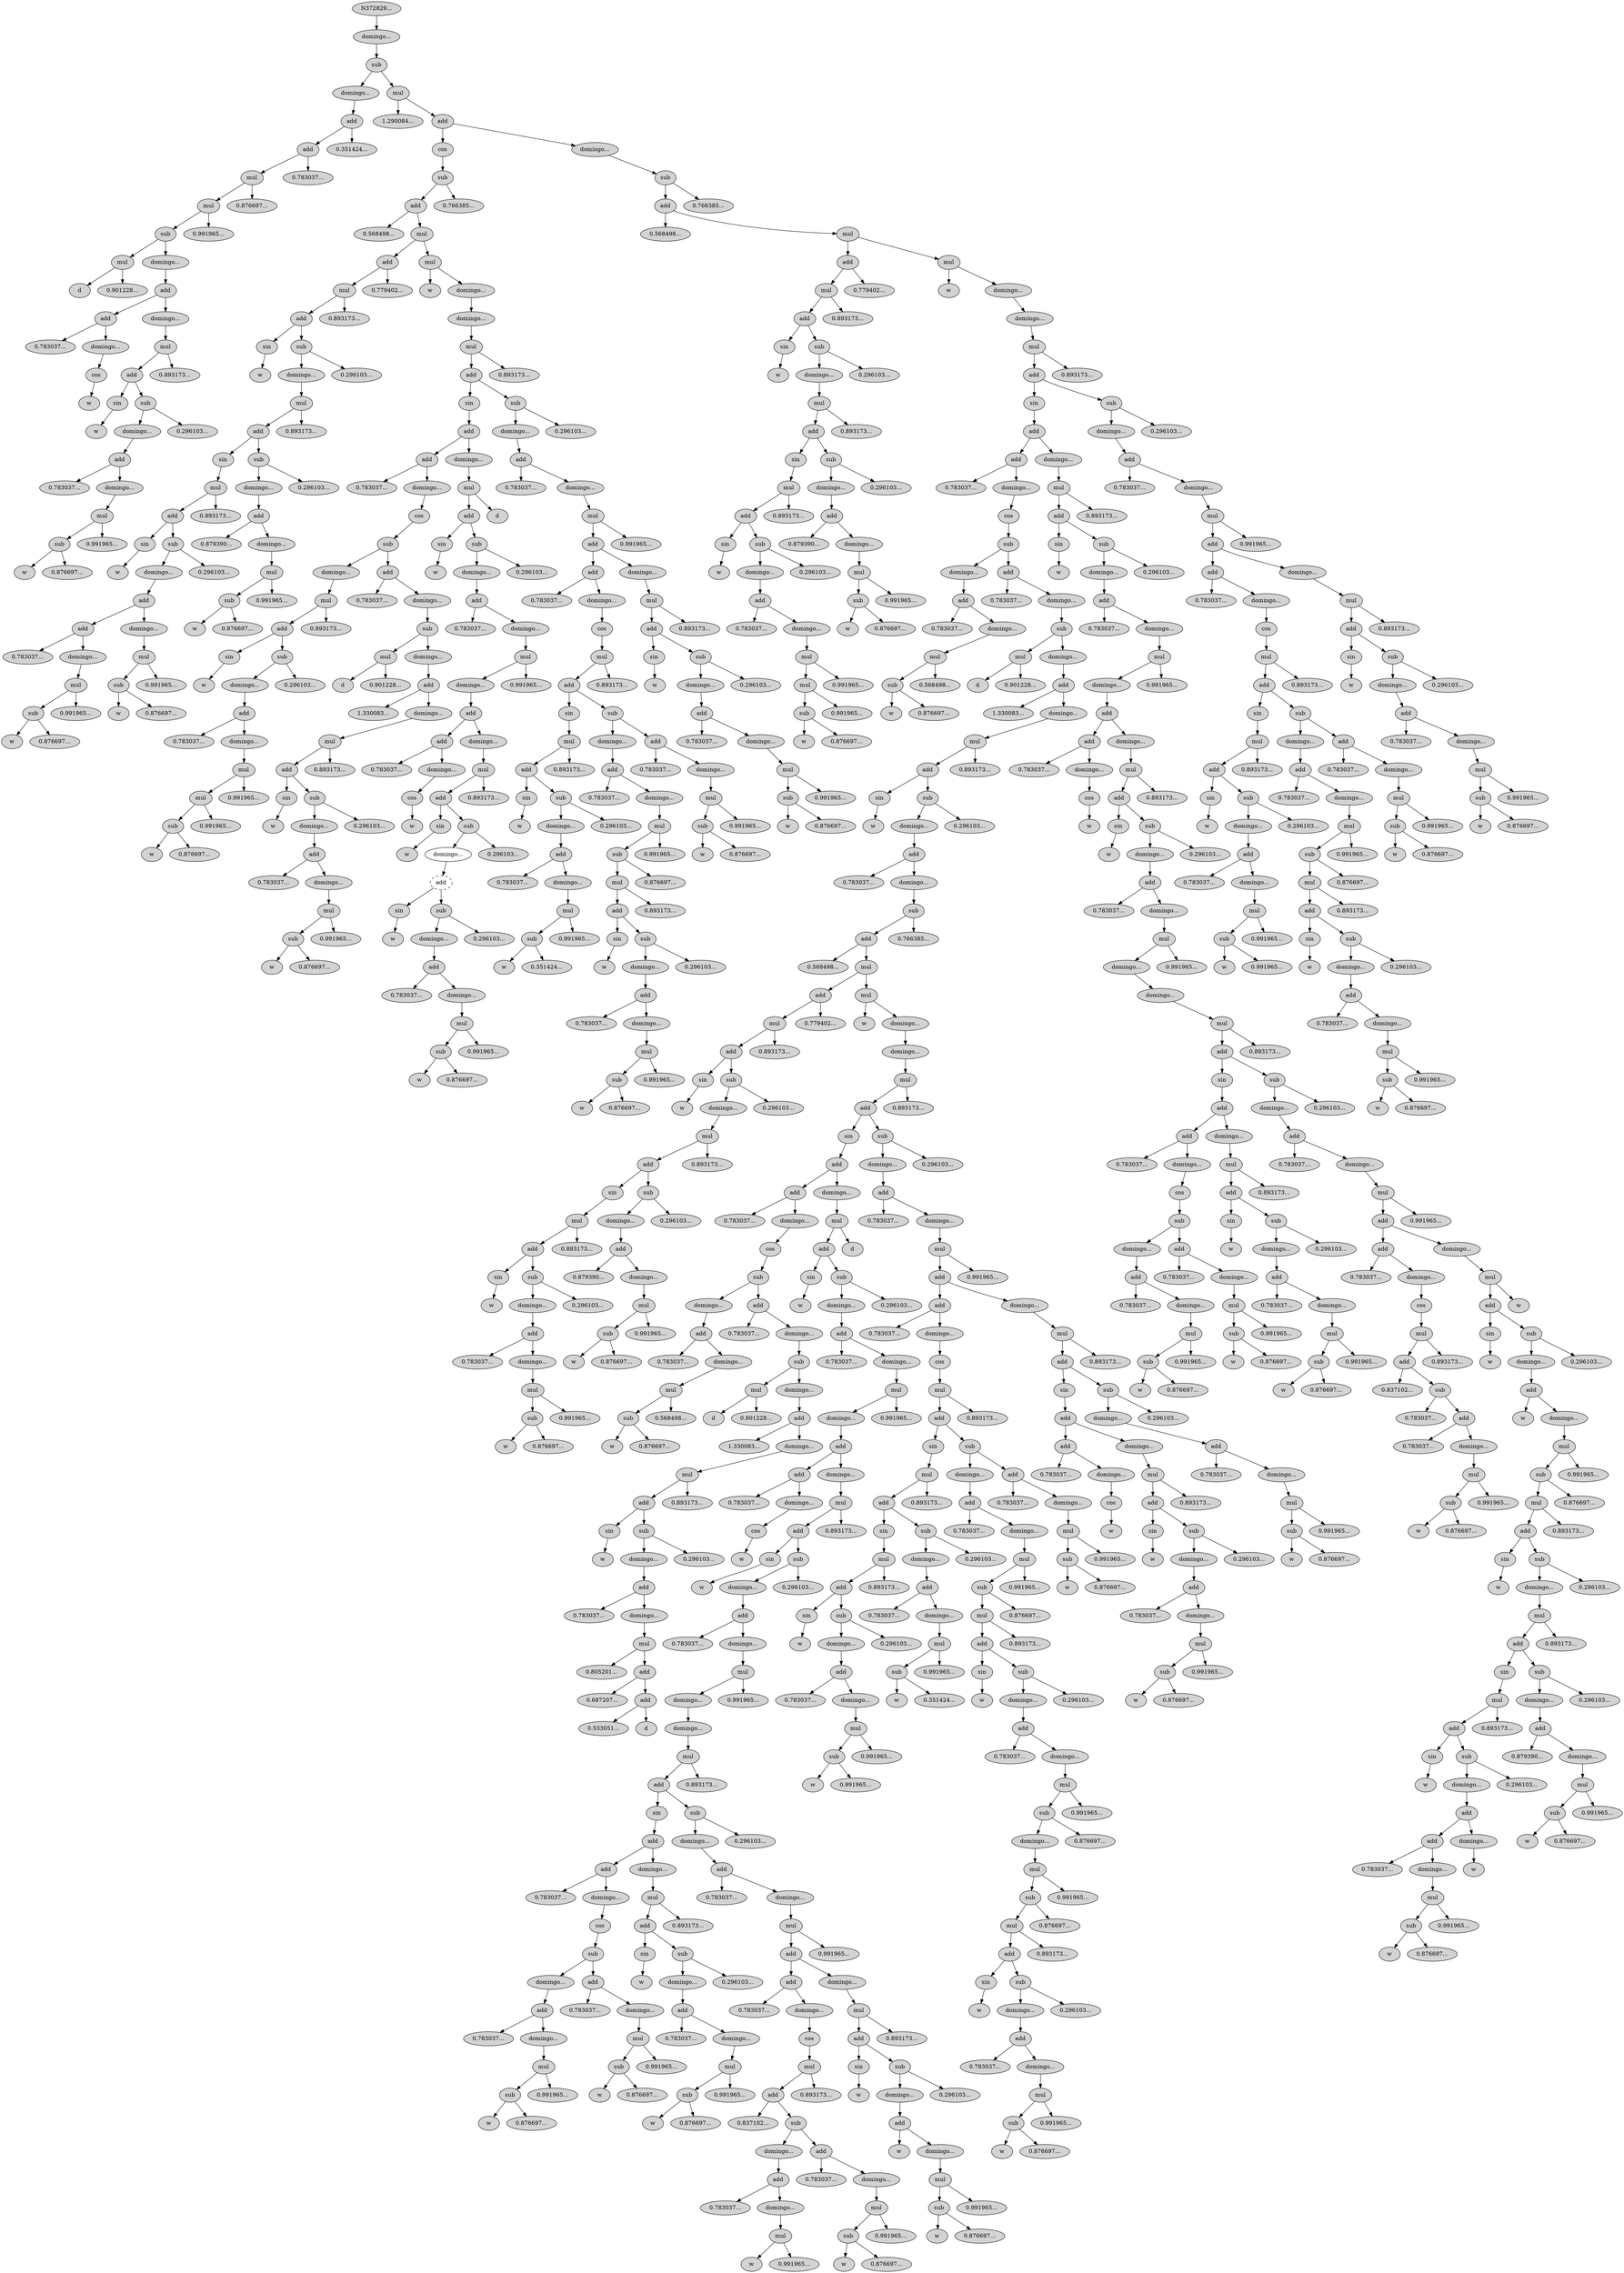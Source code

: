  digraph G372829 {
N372829[ style="filled"  label="N372829..."];
N372829 -> N372830;
N372830[ style="filled"  label="domingo..."];
N372830 -> N372831;
N372831[ style="filled"  label="sub"];
N372831 -> N372832;
N372832[ style="filled"  label="domingo..."];
N372832 -> N372833;
N372833[ style="filled"  label="add"];
N372833 -> N372834;
N372834[ style="filled"  label="add"];
N372834 -> N372835;
N372835[ style="filled"  label="mul"];
N372835 -> N372836;
N372836[ style="filled"  label="mul"];
N372836 -> N372837;
N372837[ style="filled"  label="sub"];
N372837 -> N372838;
N372838[ style="filled"  label="mul"];
N372838 -> N372839;
N372839[ style="filled"  label="d"];
N372838 -> N372840;
N372840[ style="filled"  label="0.901228..."];
N372837 -> N372841;
N372841[ style="filled"  label="domingo..."];
N372841 -> N372842;
N372842[ style="filled"  label="add"];
N372842 -> N372843;
N372843[ style="filled"  label="add"];
N372843 -> N372844;
N372844[ style="filled"  label="0.783037..."];
N372843 -> N372845;
N372845[ style="filled"  label="domingo..."];
N372845 -> N372846;
N372846[ style="filled"  label="cos"];
N372846 -> N372847;
N372847[ style="filled"  label="w"];
N372842 -> N372848;
N372848[ style="filled"  label="domingo..."];
N372848 -> N372849;
N372849[ style="filled"  label="mul"];
N372849 -> N372850;
N372850[ style="filled"  label="add"];
N372850 -> N372851;
N372851[ style="filled"  label="sin"];
N372851 -> N372852;
N372852[ style="filled"  label="w"];
N372850 -> N372853;
N372853[ style="filled"  label="sub"];
N372853 -> N372854;
N372854[ style="filled"  label="domingo..."];
N372854 -> N372855;
N372855[ style="filled"  label="add"];
N372855 -> N372856;
N372856[ style="filled"  label="0.783037..."];
N372855 -> N372857;
N372857[ style="filled"  label="domingo..."];
N372857 -> N372858;
N372858[ style="filled"  label="mul"];
N372858 -> N372859;
N372859[ style="filled"  label="sub"];
N372859 -> N372860;
N372860[ style="filled"  label="w"];
N372859 -> N372861;
N372861[ style="filled"  label="0.876697..."];
N372858 -> N372862;
N372862[ style="filled"  label="0.991965..."];
N372853 -> N372863;
N372863[ style="filled"  label="0.296103..."];
N372849 -> N372864;
N372864[ style="filled"  label="0.893173..."];
N372836 -> N372865;
N372865[ style="filled"  label="0.991965..."];
N372835 -> N372866;
N372866[ style="filled"  label="0.876697..."];
N372834 -> N372867;
N372867[ style="filled"  label="0.783037..."];
N372833 -> N372868;
N372868[ style="filled"  label="0.351424..."];
N372831 -> N372869;
N372869[ style="filled"  label="mul"];
N372869 -> N372870;
N372870[ style="filled"  label="1.290084..."];
N372869 -> N372871;
N372871[ style="filled"  label="add"];
N372871 -> N372872;
N372872[ style="filled"  label="cos"];
N372872 -> N372873;
N372873[ style="filled"  label="sub"];
N372873 -> N372874;
N372874[ style="filled"  label="add"];
N372874 -> N372875;
N372875[ style="filled"  label="0.568498..."];
N372874 -> N372876;
N372876[ style="filled"  label="mul"];
N372876 -> N372877;
N372877[ style="filled"  label="add"];
N372877 -> N372878;
N372878[ style="filled"  label="mul"];
N372878 -> N372879;
N372879[ style="filled"  label="add"];
N372879 -> N372880;
N372880[ style="filled"  label="sin"];
N372880 -> N372881;
N372881[ style="filled"  label="w"];
N372879 -> N372882;
N372882[ style="filled"  label="sub"];
N372882 -> N372883;
N372883[ style="filled"  label="domingo..."];
N372883 -> N372884;
N372884[ style="filled"  label="mul"];
N372884 -> N372885;
N372885[ style="filled"  label="add"];
N372885 -> N372886;
N372886[ style="filled"  label="sin"];
N372886 -> N372887;
N372887[ style="filled"  label="mul"];
N372887 -> N372888;
N372888[ style="filled"  label="add"];
N372888 -> N372889;
N372889[ style="filled"  label="sin"];
N372889 -> N372890;
N372890[ style="filled"  label="w"];
N372888 -> N372891;
N372891[ style="filled"  label="sub"];
N372891 -> N372892;
N372892[ style="filled"  label="domingo..."];
N372892 -> N372893;
N372893[ style="filled"  label="add"];
N372893 -> N372894;
N372894[ style="filled"  label="add"];
N372894 -> N372895;
N372895[ style="filled"  label="0.783037..."];
N372894 -> N372896;
N372896[ style="filled"  label="domingo..."];
N372896 -> N372897;
N372897[ style="filled"  label="mul"];
N372897 -> N372898;
N372898[ style="filled"  label="sub"];
N372898 -> N372899;
N372899[ style="filled"  label="w"];
N372898 -> N372900;
N372900[ style="filled"  label="0.876697..."];
N372897 -> N372901;
N372901[ style="filled"  label="0.991965..."];
N372893 -> N372902;
N372902[ style="filled"  label="domingo..."];
N372902 -> N372903;
N372903[ style="filled"  label="mul"];
N372903 -> N372904;
N372904[ style="filled"  label="sub"];
N372904 -> N372905;
N372905[ style="filled"  label="w"];
N372904 -> N372906;
N372906[ style="filled"  label="0.876697..."];
N372903 -> N372907;
N372907[ style="filled"  label="0.991965..."];
N372891 -> N372908;
N372908[ style="filled"  label="0.296103..."];
N372887 -> N372909;
N372909[ style="filled"  label="0.893173..."];
N372885 -> N372910;
N372910[ style="filled"  label="sub"];
N372910 -> N372911;
N372911[ style="filled"  label="domingo..."];
N372911 -> N372912;
N372912[ style="filled"  label="add"];
N372912 -> N372913;
N372913[ style="filled"  label="0.879390..."];
N372912 -> N372914;
N372914[ style="filled"  label="domingo..."];
N372914 -> N372915;
N372915[ style="filled"  label="mul"];
N372915 -> N372916;
N372916[ style="filled"  label="sub"];
N372916 -> N372917;
N372917[ style="filled"  label="w"];
N372916 -> N372918;
N372918[ style="filled"  label="0.876697..."];
N372915 -> N372919;
N372919[ style="filled"  label="0.991965..."];
N372910 -> N372920;
N372920[ style="filled"  label="0.296103..."];
N372884 -> N372921;
N372921[ style="filled"  label="0.893173..."];
N372882 -> N372922;
N372922[ style="filled"  label="0.296103..."];
N372878 -> N372923;
N372923[ style="filled"  label="0.893173..."];
N372877 -> N372924;
N372924[ style="filled"  label="0.779402..."];
N372876 -> N372925;
N372925[ style="filled"  label="mul"];
N372925 -> N372926;
N372926[ style="filled"  label="w"];
N372925 -> N372927;
N372927[ style="filled"  label="domingo..."];
N372927 -> N372928;
N372928[ style="filled"  label="domingo..."];
N372928 -> N372929;
N372929[ style="filled"  label="mul"];
N372929 -> N372930;
N372930[ style="filled"  label="add"];
N372930 -> N372931;
N372931[ style="filled"  label="sin"];
N372931 -> N372932;
N372932[ style="filled"  label="add"];
N372932 -> N372933;
N372933[ style="filled"  label="add"];
N372933 -> N372934;
N372934[ style="filled"  label="0.783037..."];
N372933 -> N372935;
N372935[ style="filled"  label="domingo..."];
N372935 -> N372936;
N372936[ style="filled"  label="cos"];
N372936 -> N372937;
N372937[ style="filled"  label="sub"];
N372937 -> N372938;
N372938[ style="filled"  label="domingo..."];
N372938 -> N372939;
N372939[ style="filled"  label="mul"];
N372939 -> N372940;
N372940[ style="filled"  label="add"];
N372940 -> N372941;
N372941[ style="filled"  label="sin"];
N372941 -> N372942;
N372942[ style="filled"  label="w"];
N372940 -> N372943;
N372943[ style="filled"  label="sub"];
N372943 -> N372944;
N372944[ style="filled"  label="domingo..."];
N372944 -> N372945;
N372945[ style="filled"  label="add"];
N372945 -> N372946;
N372946[ style="filled"  label="0.783037..."];
N372945 -> N372947;
N372947[ style="filled"  label="domingo..."];
N372947 -> N372948;
N372948[ style="filled"  label="mul"];
N372948 -> N372949;
N372949[ style="filled"  label="mul"];
N372949 -> N372950;
N372950[ style="filled"  label="sub"];
N372950 -> N372951;
N372951[ style="filled"  label="w"];
N372950 -> N372952;
N372952[ style="filled"  label="0.876697..."];
N372949 -> N372953;
N372953[ style="filled"  label="0.991965..."];
N372948 -> N372954;
N372954[ style="filled"  label="0.991965..."];
N372943 -> N372955;
N372955[ style="filled"  label="0.296103..."];
N372939 -> N372956;
N372956[ style="filled"  label="0.893173..."];
N372937 -> N372957;
N372957[ style="filled"  label="add"];
N372957 -> N372958;
N372958[ style="filled"  label="0.783037..."];
N372957 -> N372959;
N372959[ style="filled"  label="domingo..."];
N372959 -> N372960;
N372960[ style="filled"  label="sub"];
N372960 -> N372961;
N372961[ style="filled"  label="mul"];
N372961 -> N372962;
N372962[ style="filled"  label="d"];
N372961 -> N372963;
N372963[ style="filled"  label="0.901228..."];
N372960 -> N372964;
N372964[ style="filled"  label="domingo..."];
N372964 -> N372965;
N372965[ style="filled"  label="add"];
N372965 -> N372966;
N372966[ style="filled"  label="1.330083..."];
N372965 -> N372967;
N372967[ style="filled"  label="domingo..."];
N372967 -> N372968;
N372968[ style="filled"  label="mul"];
N372968 -> N372969;
N372969[ style="filled"  label="add"];
N372969 -> N372970;
N372970[ style="filled"  label="sin"];
N372970 -> N372971;
N372971[ style="filled"  label="w"];
N372969 -> N372972;
N372972[ style="filled"  label="sub"];
N372972 -> N372973;
N372973[ style="filled"  label="domingo..."];
N372973 -> N372974;
N372974[ style="filled"  label="add"];
N372974 -> N372975;
N372975[ style="filled"  label="0.783037..."];
N372974 -> N372976;
N372976[ style="filled"  label="domingo..."];
N372976 -> N372977;
N372977[ style="filled"  label="mul"];
N372977 -> N372978;
N372978[ style="filled"  label="sub"];
N372978 -> N372979;
N372979[ style="filled"  label="w"];
N372978 -> N372980;
N372980[ style="filled"  label="0.876697..."];
N372977 -> N372981;
N372981[ style="filled"  label="0.991965..."];
N372972 -> N372982;
N372982[ style="filled"  label="0.296103..."];
N372968 -> N372983;
N372983[ style="filled"  label="0.893173..."];
N372932 -> N372984;
N372984[ style="filled"  label="domingo..."];
N372984 -> N372985;
N372985[ style="filled"  label="mul"];
N372985 -> N372986;
N372986[ style="filled"  label="add"];
N372986 -> N372987;
N372987[ style="filled"  label="sin"];
N372987 -> N372988;
N372988[ style="filled"  label="w"];
N372986 -> N372989;
N372989[ style="filled"  label="sub"];
N372989 -> N372990;
N372990[ style="filled"  label="domingo..."];
N372990 -> N372991;
N372991[ style="filled"  label="add"];
N372991 -> N372992;
N372992[ style="filled"  label="0.783037..."];
N372991 -> N372993;
N372993[ style="filled"  label="domingo..."];
N372993 -> N372994;
N372994[ style="filled"  label="mul"];
N372994 -> N372995;
N372995[ style="filled"  label="domingo..."];
N372995 -> N372996;
N372996[ style="filled"  label="add"];
N372996 -> N372997;
N372997[ style="filled"  label="add"];
N372997 -> N372998;
N372998[ style="filled"  label="0.783037..."];
N372997 -> N372999;
N372999[ style="filled"  label="domingo..."];
N372999 -> N373000;
N373000[ style="filled"  label="cos"];
N373000 -> N373001;
N373001[ style="filled"  label="w"];
N372996 -> N373002;
N373002[ style="filled"  label="domingo..."];
N373002 -> N373003;
N373003[ style="filled"  label="mul"];
N373003 -> N373004;
N373004[ style="filled"  label="add"];
N373004 -> N373005;
N373005[ style="filled"  label="sin"];
N373005 -> N373006;
N373006[ style="filled"  label="w"];
N373004 -> N373007;
N373007[ style="filled"  label="sub"];
N373007 -> N373008;
N373008[ style="solid"  label="domingo..."];
N373008 -> N374614;
N374614[ style="dashed"  label="add"];
N374614 -> N374615;
N374615[ style="filled"  label="sin"];
N374615 -> N374616;
N374616[ style="filled"  label="w"];
N374614 -> N374617;
N374617[ style="filled"  label="sub"];
N374617 -> N374618;
N374618[ style="filled"  label="domingo..."];
N374618 -> N374619;
N374619[ style="filled"  label="add"];
N374619 -> N374620;
N374620[ style="filled"  label="0.783037..."];
N374619 -> N374621;
N374621[ style="filled"  label="domingo..."];
N374621 -> N374622;
N374622[ style="filled"  label="mul"];
N374622 -> N374623;
N374623[ style="filled"  label="sub"];
N374623 -> N374624;
N374624[ style="filled"  label="w"];
N374623 -> N374625;
N374625[ style="filled"  label="0.876697..."];
N374622 -> N374626;
N374626[ style="filled"  label="0.991965..."];
N374617 -> N374627;
N374627[ style="filled"  label="0.296103..."];
N373007 -> N373017;
N373017[ style="filled"  label="0.296103..."];
N373003 -> N373018;
N373018[ style="filled"  label="0.893173..."];
N372994 -> N373019;
N373019[ style="filled"  label="0.991965..."];
N372989 -> N373020;
N373020[ style="filled"  label="0.296103..."];
N372985 -> N373021;
N373021[ style="filled"  label="d"];
N372930 -> N373022;
N373022[ style="filled"  label="sub"];
N373022 -> N373023;
N373023[ style="filled"  label="domingo..."];
N373023 -> N373024;
N373024[ style="filled"  label="add"];
N373024 -> N373025;
N373025[ style="filled"  label="0.783037..."];
N373024 -> N373026;
N373026[ style="filled"  label="domingo..."];
N373026 -> N373027;
N373027[ style="filled"  label="mul"];
N373027 -> N373028;
N373028[ style="filled"  label="add"];
N373028 -> N373029;
N373029[ style="filled"  label="add"];
N373029 -> N373030;
N373030[ style="filled"  label="0.783037..."];
N373029 -> N373031;
N373031[ style="filled"  label="domingo..."];
N373031 -> N373032;
N373032[ style="filled"  label="cos"];
N373032 -> N373033;
N373033[ style="filled"  label="mul"];
N373033 -> N373034;
N373034[ style="filled"  label="add"];
N373034 -> N373035;
N373035[ style="filled"  label="sin"];
N373035 -> N373036;
N373036[ style="filled"  label="mul"];
N373036 -> N373037;
N373037[ style="filled"  label="add"];
N373037 -> N373038;
N373038[ style="filled"  label="sin"];
N373038 -> N373039;
N373039[ style="filled"  label="w"];
N373037 -> N373040;
N373040[ style="filled"  label="sub"];
N373040 -> N373041;
N373041[ style="filled"  label="domingo..."];
N373041 -> N373042;
N373042[ style="filled"  label="add"];
N373042 -> N373043;
N373043[ style="filled"  label="0.783037..."];
N373042 -> N373044;
N373044[ style="filled"  label="domingo..."];
N373044 -> N373045;
N373045[ style="filled"  label="mul"];
N373045 -> N373046;
N373046[ style="filled"  label="sub"];
N373046 -> N373047;
N373047[ style="filled"  label="w"];
N373046 -> N373048;
N373048[ style="filled"  label="0.351424..."];
N373045 -> N373049;
N373049[ style="filled"  label="0.991965..."];
N373040 -> N373050;
N373050[ style="filled"  label="0.296103..."];
N373036 -> N373051;
N373051[ style="filled"  label="0.893173..."];
N373034 -> N373052;
N373052[ style="filled"  label="sub"];
N373052 -> N373053;
N373053[ style="filled"  label="domingo..."];
N373053 -> N373054;
N373054[ style="filled"  label="add"];
N373054 -> N373055;
N373055[ style="filled"  label="0.783037..."];
N373054 -> N373056;
N373056[ style="filled"  label="domingo..."];
N373056 -> N373057;
N373057[ style="filled"  label="mul"];
N373057 -> N373058;
N373058[ style="filled"  label="sub"];
N373058 -> N373059;
N373059[ style="filled"  label="mul"];
N373059 -> N373060;
N373060[ style="filled"  label="add"];
N373060 -> N373061;
N373061[ style="filled"  label="sin"];
N373061 -> N373062;
N373062[ style="filled"  label="w"];
N373060 -> N373063;
N373063[ style="filled"  label="sub"];
N373063 -> N373064;
N373064[ style="filled"  label="domingo..."];
N373064 -> N373065;
N373065[ style="filled"  label="add"];
N373065 -> N373066;
N373066[ style="filled"  label="0.783037..."];
N373065 -> N373067;
N373067[ style="filled"  label="domingo..."];
N373067 -> N373068;
N373068[ style="filled"  label="mul"];
N373068 -> N373069;
N373069[ style="filled"  label="sub"];
N373069 -> N373070;
N373070[ style="filled"  label="w"];
N373069 -> N373071;
N373071[ style="filled"  label="0.876697..."];
N373068 -> N373072;
N373072[ style="filled"  label="0.991965..."];
N373063 -> N373073;
N373073[ style="filled"  label="0.296103..."];
N373059 -> N373074;
N373074[ style="filled"  label="0.893173..."];
N373058 -> N373075;
N373075[ style="filled"  label="0.876697..."];
N373057 -> N373076;
N373076[ style="filled"  label="0.991965..."];
N373052 -> N373077;
N373077[ style="filled"  label="add"];
N373077 -> N373078;
N373078[ style="filled"  label="0.783037..."];
N373077 -> N373079;
N373079[ style="filled"  label="domingo..."];
N373079 -> N373080;
N373080[ style="filled"  label="mul"];
N373080 -> N373081;
N373081[ style="filled"  label="sub"];
N373081 -> N373082;
N373082[ style="filled"  label="w"];
N373081 -> N373083;
N373083[ style="filled"  label="0.876697..."];
N373080 -> N373084;
N373084[ style="filled"  label="0.991965..."];
N373033 -> N373085;
N373085[ style="filled"  label="0.893173..."];
N373028 -> N373086;
N373086[ style="filled"  label="domingo..."];
N373086 -> N373087;
N373087[ style="filled"  label="mul"];
N373087 -> N373088;
N373088[ style="filled"  label="add"];
N373088 -> N373089;
N373089[ style="filled"  label="sin"];
N373089 -> N373090;
N373090[ style="filled"  label="w"];
N373088 -> N373091;
N373091[ style="filled"  label="sub"];
N373091 -> N373092;
N373092[ style="filled"  label="domingo..."];
N373092 -> N373093;
N373093[ style="filled"  label="add"];
N373093 -> N373094;
N373094[ style="filled"  label="0.783037..."];
N373093 -> N373095;
N373095[ style="filled"  label="domingo..."];
N373095 -> N373096;
N373096[ style="filled"  label="mul"];
N373096 -> N373097;
N373097[ style="filled"  label="sub"];
N373097 -> N373098;
N373098[ style="filled"  label="w"];
N373097 -> N373099;
N373099[ style="filled"  label="0.876697..."];
N373096 -> N373100;
N373100[ style="filled"  label="0.991965..."];
N373091 -> N373101;
N373101[ style="filled"  label="0.296103..."];
N373087 -> N373102;
N373102[ style="filled"  label="0.893173..."];
N373027 -> N373103;
N373103[ style="filled"  label="0.991965..."];
N373022 -> N373104;
N373104[ style="filled"  label="0.296103..."];
N372929 -> N373105;
N373105[ style="filled"  label="0.893173..."];
N372873 -> N373106;
N373106[ style="filled"  label="0.766385..."];
N372871 -> N373107;
N373107[ style="filled"  label="domingo..."];
N373107 -> N373108;
N373108[ style="filled"  label="sub"];
N373108 -> N373109;
N373109[ style="filled"  label="add"];
N373109 -> N373110;
N373110[ style="filled"  label="0.568498..."];
N373109 -> N373111;
N373111[ style="filled"  label="mul"];
N373111 -> N373112;
N373112[ style="filled"  label="add"];
N373112 -> N373113;
N373113[ style="filled"  label="mul"];
N373113 -> N373114;
N373114[ style="filled"  label="add"];
N373114 -> N373115;
N373115[ style="filled"  label="sin"];
N373115 -> N373116;
N373116[ style="filled"  label="w"];
N373114 -> N373117;
N373117[ style="filled"  label="sub"];
N373117 -> N373118;
N373118[ style="filled"  label="domingo..."];
N373118 -> N373119;
N373119[ style="filled"  label="mul"];
N373119 -> N373120;
N373120[ style="filled"  label="add"];
N373120 -> N373121;
N373121[ style="filled"  label="sin"];
N373121 -> N373122;
N373122[ style="filled"  label="mul"];
N373122 -> N373123;
N373123[ style="filled"  label="add"];
N373123 -> N373124;
N373124[ style="filled"  label="sin"];
N373124 -> N373125;
N373125[ style="filled"  label="w"];
N373123 -> N373126;
N373126[ style="filled"  label="sub"];
N373126 -> N373127;
N373127[ style="filled"  label="domingo..."];
N373127 -> N373128;
N373128[ style="filled"  label="add"];
N373128 -> N373129;
N373129[ style="filled"  label="0.783037..."];
N373128 -> N373130;
N373130[ style="filled"  label="domingo..."];
N373130 -> N373131;
N373131[ style="filled"  label="mul"];
N373131 -> N373132;
N373132[ style="filled"  label="mul"];
N373132 -> N373133;
N373133[ style="filled"  label="sub"];
N373133 -> N373134;
N373134[ style="filled"  label="w"];
N373133 -> N373135;
N373135[ style="filled"  label="0.876697..."];
N373132 -> N373136;
N373136[ style="filled"  label="0.991965..."];
N373131 -> N373137;
N373137[ style="filled"  label="0.991965..."];
N373126 -> N373138;
N373138[ style="filled"  label="0.296103..."];
N373122 -> N373139;
N373139[ style="filled"  label="0.893173..."];
N373120 -> N373140;
N373140[ style="filled"  label="sub"];
N373140 -> N373141;
N373141[ style="filled"  label="domingo..."];
N373141 -> N373142;
N373142[ style="filled"  label="add"];
N373142 -> N373143;
N373143[ style="filled"  label="0.879390..."];
N373142 -> N373144;
N373144[ style="filled"  label="domingo..."];
N373144 -> N373145;
N373145[ style="filled"  label="mul"];
N373145 -> N373146;
N373146[ style="filled"  label="sub"];
N373146 -> N373147;
N373147[ style="filled"  label="w"];
N373146 -> N373148;
N373148[ style="filled"  label="0.876697..."];
N373145 -> N373149;
N373149[ style="filled"  label="0.991965..."];
N373140 -> N373150;
N373150[ style="filled"  label="0.296103..."];
N373119 -> N373151;
N373151[ style="filled"  label="0.893173..."];
N373117 -> N373152;
N373152[ style="filled"  label="0.296103..."];
N373113 -> N373153;
N373153[ style="filled"  label="0.893173..."];
N373112 -> N373154;
N373154[ style="filled"  label="0.779402..."];
N373111 -> N373155;
N373155[ style="filled"  label="mul"];
N373155 -> N373156;
N373156[ style="filled"  label="w"];
N373155 -> N373157;
N373157[ style="filled"  label="domingo..."];
N373157 -> N373158;
N373158[ style="filled"  label="domingo..."];
N373158 -> N373159;
N373159[ style="filled"  label="mul"];
N373159 -> N373160;
N373160[ style="filled"  label="add"];
N373160 -> N373161;
N373161[ style="filled"  label="sin"];
N373161 -> N373162;
N373162[ style="filled"  label="add"];
N373162 -> N373163;
N373163[ style="filled"  label="add"];
N373163 -> N373164;
N373164[ style="filled"  label="0.783037..."];
N373163 -> N373165;
N373165[ style="filled"  label="domingo..."];
N373165 -> N373166;
N373166[ style="filled"  label="cos"];
N373166 -> N373167;
N373167[ style="filled"  label="sub"];
N373167 -> N373168;
N373168[ style="filled"  label="domingo..."];
N373168 -> N373169;
N373169[ style="filled"  label="add"];
N373169 -> N373170;
N373170[ style="filled"  label="0.783037..."];
N373169 -> N373171;
N373171[ style="filled"  label="domingo..."];
N373171 -> N373172;
N373172[ style="filled"  label="mul"];
N373172 -> N373173;
N373173[ style="filled"  label="sub"];
N373173 -> N373174;
N373174[ style="filled"  label="w"];
N373173 -> N373175;
N373175[ style="filled"  label="0.876697..."];
N373172 -> N373176;
N373176[ style="filled"  label="0.568498..."];
N373167 -> N373177;
N373177[ style="filled"  label="add"];
N373177 -> N373178;
N373178[ style="filled"  label="0.783037..."];
N373177 -> N373179;
N373179[ style="filled"  label="domingo..."];
N373179 -> N373180;
N373180[ style="filled"  label="sub"];
N373180 -> N373181;
N373181[ style="filled"  label="mul"];
N373181 -> N373182;
N373182[ style="filled"  label="d"];
N373181 -> N373183;
N373183[ style="filled"  label="0.901228..."];
N373180 -> N373184;
N373184[ style="filled"  label="domingo..."];
N373184 -> N373185;
N373185[ style="filled"  label="add"];
N373185 -> N373186;
N373186[ style="filled"  label="1.330083..."];
N373185 -> N373187;
N373187[ style="filled"  label="domingo..."];
N373187 -> N373188;
N373188[ style="filled"  label="mul"];
N373188 -> N373189;
N373189[ style="filled"  label="add"];
N373189 -> N373190;
N373190[ style="filled"  label="sin"];
N373190 -> N373191;
N373191[ style="filled"  label="w"];
N373189 -> N373192;
N373192[ style="filled"  label="sub"];
N373192 -> N373193;
N373193[ style="filled"  label="domingo..."];
N373193 -> N373194;
N373194[ style="filled"  label="add"];
N373194 -> N373195;
N373195[ style="filled"  label="0.783037..."];
N373194 -> N373196;
N373196[ style="filled"  label="domingo..."];
N373196 -> N373197;
N373197[ style="filled"  label="sub"];
N373197 -> N373198;
N373198[ style="filled"  label="add"];
N373198 -> N373199;
N373199[ style="filled"  label="0.568498..."];
N373198 -> N373200;
N373200[ style="filled"  label="mul"];
N373200 -> N373201;
N373201[ style="filled"  label="add"];
N373201 -> N373202;
N373202[ style="filled"  label="mul"];
N373202 -> N373203;
N373203[ style="filled"  label="add"];
N373203 -> N373204;
N373204[ style="filled"  label="sin"];
N373204 -> N373205;
N373205[ style="filled"  label="w"];
N373203 -> N373206;
N373206[ style="filled"  label="sub"];
N373206 -> N373207;
N373207[ style="filled"  label="domingo..."];
N373207 -> N373208;
N373208[ style="filled"  label="mul"];
N373208 -> N373209;
N373209[ style="filled"  label="add"];
N373209 -> N373210;
N373210[ style="filled"  label="sin"];
N373210 -> N373211;
N373211[ style="filled"  label="mul"];
N373211 -> N373212;
N373212[ style="filled"  label="add"];
N373212 -> N373213;
N373213[ style="filled"  label="sin"];
N373213 -> N373214;
N373214[ style="filled"  label="w"];
N373212 -> N373215;
N373215[ style="filled"  label="sub"];
N373215 -> N373216;
N373216[ style="filled"  label="domingo..."];
N373216 -> N373217;
N373217[ style="filled"  label="add"];
N373217 -> N373218;
N373218[ style="filled"  label="0.783037..."];
N373217 -> N373219;
N373219[ style="filled"  label="domingo..."];
N373219 -> N373220;
N373220[ style="filled"  label="mul"];
N373220 -> N373221;
N373221[ style="filled"  label="sub"];
N373221 -> N373222;
N373222[ style="filled"  label="w"];
N373221 -> N373223;
N373223[ style="filled"  label="0.876697..."];
N373220 -> N373224;
N373224[ style="filled"  label="0.991965..."];
N373215 -> N373225;
N373225[ style="filled"  label="0.296103..."];
N373211 -> N373226;
N373226[ style="filled"  label="0.893173..."];
N373209 -> N373227;
N373227[ style="filled"  label="sub"];
N373227 -> N373228;
N373228[ style="filled"  label="domingo..."];
N373228 -> N373229;
N373229[ style="filled"  label="add"];
N373229 -> N373230;
N373230[ style="filled"  label="0.879390..."];
N373229 -> N373231;
N373231[ style="filled"  label="domingo..."];
N373231 -> N373232;
N373232[ style="filled"  label="mul"];
N373232 -> N373233;
N373233[ style="filled"  label="sub"];
N373233 -> N373234;
N373234[ style="filled"  label="w"];
N373233 -> N373235;
N373235[ style="filled"  label="0.876697..."];
N373232 -> N373236;
N373236[ style="filled"  label="0.991965..."];
N373227 -> N373237;
N373237[ style="filled"  label="0.296103..."];
N373208 -> N373238;
N373238[ style="filled"  label="0.893173..."];
N373206 -> N373239;
N373239[ style="filled"  label="0.296103..."];
N373202 -> N373240;
N373240[ style="filled"  label="0.893173..."];
N373201 -> N373241;
N373241[ style="filled"  label="0.779402..."];
N373200 -> N373242;
N373242[ style="filled"  label="mul"];
N373242 -> N373243;
N373243[ style="filled"  label="w"];
N373242 -> N373244;
N373244[ style="filled"  label="domingo..."];
N373244 -> N373245;
N373245[ style="filled"  label="domingo..."];
N373245 -> N373246;
N373246[ style="filled"  label="mul"];
N373246 -> N373247;
N373247[ style="filled"  label="add"];
N373247 -> N373248;
N373248[ style="filled"  label="sin"];
N373248 -> N373249;
N373249[ style="filled"  label="add"];
N373249 -> N373250;
N373250[ style="filled"  label="add"];
N373250 -> N373251;
N373251[ style="filled"  label="0.783037..."];
N373250 -> N373252;
N373252[ style="filled"  label="domingo..."];
N373252 -> N373253;
N373253[ style="filled"  label="cos"];
N373253 -> N373254;
N373254[ style="filled"  label="sub"];
N373254 -> N373255;
N373255[ style="filled"  label="domingo..."];
N373255 -> N373256;
N373256[ style="filled"  label="add"];
N373256 -> N373257;
N373257[ style="filled"  label="0.783037..."];
N373256 -> N373258;
N373258[ style="filled"  label="domingo..."];
N373258 -> N373259;
N373259[ style="filled"  label="mul"];
N373259 -> N373260;
N373260[ style="filled"  label="sub"];
N373260 -> N373261;
N373261[ style="filled"  label="w"];
N373260 -> N373262;
N373262[ style="filled"  label="0.876697..."];
N373259 -> N373263;
N373263[ style="filled"  label="0.568498..."];
N373254 -> N373264;
N373264[ style="filled"  label="add"];
N373264 -> N373265;
N373265[ style="filled"  label="0.783037..."];
N373264 -> N373266;
N373266[ style="filled"  label="domingo..."];
N373266 -> N373267;
N373267[ style="filled"  label="sub"];
N373267 -> N373268;
N373268[ style="filled"  label="mul"];
N373268 -> N373269;
N373269[ style="filled"  label="d"];
N373268 -> N373270;
N373270[ style="filled"  label="0.901228..."];
N373267 -> N373271;
N373271[ style="filled"  label="domingo..."];
N373271 -> N373272;
N373272[ style="filled"  label="add"];
N373272 -> N373273;
N373273[ style="filled"  label="1.330083..."];
N373272 -> N373274;
N373274[ style="filled"  label="domingo..."];
N373274 -> N373275;
N373275[ style="filled"  label="mul"];
N373275 -> N373276;
N373276[ style="filled"  label="add"];
N373276 -> N373277;
N373277[ style="filled"  label="sin"];
N373277 -> N373278;
N373278[ style="filled"  label="w"];
N373276 -> N373279;
N373279[ style="filled"  label="sub"];
N373279 -> N373280;
N373280[ style="filled"  label="domingo..."];
N373280 -> N373281;
N373281[ style="filled"  label="add"];
N373281 -> N373282;
N373282[ style="filled"  label="0.783037..."];
N373281 -> N373283;
N373283[ style="filled"  label="domingo..."];
N373283 -> N373284;
N373284[ style="filled"  label="mul"];
N373284 -> N373285;
N373285[ style="filled"  label="0.805201..."];
N373284 -> N373286;
N373286[ style="filled"  label="add"];
N373286 -> N373287;
N373287[ style="filled"  label="0.687207..."];
N373286 -> N373288;
N373288[ style="filled"  label="add"];
N373288 -> N373289;
N373289[ style="filled"  label="0.533051..."];
N373288 -> N373290;
N373290[ style="filled"  label="d"];
N373279 -> N373291;
N373291[ style="filled"  label="0.296103..."];
N373275 -> N373292;
N373292[ style="filled"  label="0.893173..."];
N373249 -> N373293;
N373293[ style="filled"  label="domingo..."];
N373293 -> N373294;
N373294[ style="filled"  label="mul"];
N373294 -> N373295;
N373295[ style="filled"  label="add"];
N373295 -> N373296;
N373296[ style="filled"  label="sin"];
N373296 -> N373297;
N373297[ style="filled"  label="w"];
N373295 -> N373298;
N373298[ style="filled"  label="sub"];
N373298 -> N373299;
N373299[ style="filled"  label="domingo..."];
N373299 -> N373300;
N373300[ style="filled"  label="add"];
N373300 -> N373301;
N373301[ style="filled"  label="0.783037..."];
N373300 -> N373302;
N373302[ style="filled"  label="domingo..."];
N373302 -> N373303;
N373303[ style="filled"  label="mul"];
N373303 -> N373304;
N373304[ style="filled"  label="domingo..."];
N373304 -> N373305;
N373305[ style="filled"  label="add"];
N373305 -> N373306;
N373306[ style="filled"  label="add"];
N373306 -> N373307;
N373307[ style="filled"  label="0.783037..."];
N373306 -> N373308;
N373308[ style="filled"  label="domingo..."];
N373308 -> N373309;
N373309[ style="filled"  label="cos"];
N373309 -> N373310;
N373310[ style="filled"  label="w"];
N373305 -> N373311;
N373311[ style="filled"  label="domingo..."];
N373311 -> N373312;
N373312[ style="filled"  label="mul"];
N373312 -> N373313;
N373313[ style="filled"  label="add"];
N373313 -> N373314;
N373314[ style="filled"  label="sin"];
N373314 -> N373315;
N373315[ style="filled"  label="w"];
N373313 -> N373316;
N373316[ style="filled"  label="sub"];
N373316 -> N373317;
N373317[ style="filled"  label="domingo..."];
N373317 -> N373318;
N373318[ style="filled"  label="add"];
N373318 -> N373319;
N373319[ style="filled"  label="0.783037..."];
N373318 -> N373320;
N373320[ style="filled"  label="domingo..."];
N373320 -> N373321;
N373321[ style="filled"  label="mul"];
N373321 -> N373322;
N373322[ style="filled"  label="domingo..."];
N373322 -> N373323;
N373323[ style="filled"  label="domingo..."];
N373323 -> N373324;
N373324[ style="filled"  label="mul"];
N373324 -> N373325;
N373325[ style="filled"  label="add"];
N373325 -> N373326;
N373326[ style="filled"  label="sin"];
N373326 -> N373327;
N373327[ style="filled"  label="add"];
N373327 -> N373328;
N373328[ style="filled"  label="add"];
N373328 -> N373329;
N373329[ style="filled"  label="0.783037..."];
N373328 -> N373330;
N373330[ style="filled"  label="domingo..."];
N373330 -> N373331;
N373331[ style="filled"  label="cos"];
N373331 -> N373332;
N373332[ style="filled"  label="sub"];
N373332 -> N373333;
N373333[ style="filled"  label="domingo..."];
N373333 -> N373334;
N373334[ style="filled"  label="add"];
N373334 -> N373335;
N373335[ style="filled"  label="0.783037..."];
N373334 -> N373336;
N373336[ style="filled"  label="domingo..."];
N373336 -> N373337;
N373337[ style="filled"  label="mul"];
N373337 -> N373338;
N373338[ style="filled"  label="sub"];
N373338 -> N373339;
N373339[ style="filled"  label="w"];
N373338 -> N373340;
N373340[ style="filled"  label="0.876697..."];
N373337 -> N373341;
N373341[ style="filled"  label="0.991965..."];
N373332 -> N373342;
N373342[ style="filled"  label="add"];
N373342 -> N373343;
N373343[ style="filled"  label="0.783037..."];
N373342 -> N373344;
N373344[ style="filled"  label="domingo..."];
N373344 -> N373345;
N373345[ style="filled"  label="mul"];
N373345 -> N373346;
N373346[ style="filled"  label="sub"];
N373346 -> N373347;
N373347[ style="filled"  label="w"];
N373346 -> N373348;
N373348[ style="filled"  label="0.876697..."];
N373345 -> N373349;
N373349[ style="filled"  label="0.991965..."];
N373327 -> N373350;
N373350[ style="filled"  label="domingo..."];
N373350 -> N373351;
N373351[ style="filled"  label="mul"];
N373351 -> N373352;
N373352[ style="filled"  label="add"];
N373352 -> N373353;
N373353[ style="filled"  label="sin"];
N373353 -> N373354;
N373354[ style="filled"  label="w"];
N373352 -> N373355;
N373355[ style="filled"  label="sub"];
N373355 -> N373356;
N373356[ style="filled"  label="domingo..."];
N373356 -> N373357;
N373357[ style="filled"  label="add"];
N373357 -> N373358;
N373358[ style="filled"  label="0.783037..."];
N373357 -> N373359;
N373359[ style="filled"  label="domingo..."];
N373359 -> N373360;
N373360[ style="filled"  label="mul"];
N373360 -> N373361;
N373361[ style="filled"  label="sub"];
N373361 -> N373362;
N373362[ style="filled"  label="w"];
N373361 -> N373363;
N373363[ style="filled"  label="0.876697..."];
N373360 -> N373364;
N373364[ style="filled"  label="0.991965..."];
N373355 -> N373365;
N373365[ style="filled"  label="0.296103..."];
N373351 -> N373366;
N373366[ style="filled"  label="0.893173..."];
N373325 -> N373367;
N373367[ style="filled"  label="sub"];
N373367 -> N373368;
N373368[ style="filled"  label="domingo..."];
N373368 -> N373369;
N373369[ style="filled"  label="add"];
N373369 -> N373370;
N373370[ style="filled"  label="0.783037..."];
N373369 -> N373371;
N373371[ style="filled"  label="domingo..."];
N373371 -> N373372;
N373372[ style="filled"  label="mul"];
N373372 -> N373373;
N373373[ style="filled"  label="add"];
N373373 -> N373374;
N373374[ style="filled"  label="add"];
N373374 -> N373375;
N373375[ style="filled"  label="0.783037..."];
N373374 -> N373376;
N373376[ style="filled"  label="domingo..."];
N373376 -> N373377;
N373377[ style="filled"  label="cos"];
N373377 -> N373378;
N373378[ style="filled"  label="mul"];
N373378 -> N373379;
N373379[ style="filled"  label="add"];
N373379 -> N373380;
N373380[ style="filled"  label="0.837102..."];
N373379 -> N373381;
N373381[ style="filled"  label="sub"];
N373381 -> N373382;
N373382[ style="filled"  label="domingo..."];
N373382 -> N373383;
N373383[ style="filled"  label="add"];
N373383 -> N373384;
N373384[ style="filled"  label="0.783037..."];
N373383 -> N373385;
N373385[ style="filled"  label="domingo..."];
N373385 -> N373386;
N373386[ style="filled"  label="mul"];
N373386 -> N373387;
N373387[ style="filled"  label="w"];
N373386 -> N373388;
N373388[ style="filled"  label="0.991965..."];
N373381 -> N373389;
N373389[ style="filled"  label="add"];
N373389 -> N373390;
N373390[ style="filled"  label="0.783037..."];
N373389 -> N373391;
N373391[ style="filled"  label="domingo..."];
N373391 -> N373392;
N373392[ style="filled"  label="mul"];
N373392 -> N373393;
N373393[ style="filled"  label="sub"];
N373393 -> N373394;
N373394[ style="filled"  label="w"];
N373393 -> N373395;
N373395[ style="filled"  label="0.876697..."];
N373392 -> N373396;
N373396[ style="filled"  label="0.991965..."];
N373378 -> N373397;
N373397[ style="filled"  label="0.893173..."];
N373373 -> N373398;
N373398[ style="filled"  label="domingo..."];
N373398 -> N373399;
N373399[ style="filled"  label="mul"];
N373399 -> N373400;
N373400[ style="filled"  label="add"];
N373400 -> N373401;
N373401[ style="filled"  label="sin"];
N373401 -> N373402;
N373402[ style="filled"  label="w"];
N373400 -> N373403;
N373403[ style="filled"  label="sub"];
N373403 -> N373404;
N373404[ style="filled"  label="domingo..."];
N373404 -> N373405;
N373405[ style="filled"  label="add"];
N373405 -> N373406;
N373406[ style="filled"  label="w"];
N373405 -> N373407;
N373407[ style="filled"  label="domingo..."];
N373407 -> N373408;
N373408[ style="filled"  label="mul"];
N373408 -> N373409;
N373409[ style="filled"  label="sub"];
N373409 -> N373410;
N373410[ style="filled"  label="w"];
N373409 -> N373411;
N373411[ style="filled"  label="0.876697..."];
N373408 -> N373412;
N373412[ style="filled"  label="0.991965..."];
N373403 -> N373413;
N373413[ style="filled"  label="0.296103..."];
N373399 -> N373414;
N373414[ style="filled"  label="0.893173..."];
N373372 -> N373415;
N373415[ style="filled"  label="0.991965..."];
N373367 -> N373416;
N373416[ style="filled"  label="0.296103..."];
N373324 -> N373417;
N373417[ style="filled"  label="0.893173..."];
N373321 -> N373418;
N373418[ style="filled"  label="0.991965..."];
N373316 -> N373419;
N373419[ style="filled"  label="0.296103..."];
N373312 -> N373420;
N373420[ style="filled"  label="0.893173..."];
N373303 -> N373421;
N373421[ style="filled"  label="0.991965..."];
N373298 -> N373422;
N373422[ style="filled"  label="0.296103..."];
N373294 -> N373423;
N373423[ style="filled"  label="d"];
N373247 -> N373424;
N373424[ style="filled"  label="sub"];
N373424 -> N373425;
N373425[ style="filled"  label="domingo..."];
N373425 -> N373426;
N373426[ style="filled"  label="add"];
N373426 -> N373427;
N373427[ style="filled"  label="0.783037..."];
N373426 -> N373428;
N373428[ style="filled"  label="domingo..."];
N373428 -> N373429;
N373429[ style="filled"  label="mul"];
N373429 -> N373430;
N373430[ style="filled"  label="add"];
N373430 -> N373431;
N373431[ style="filled"  label="add"];
N373431 -> N373432;
N373432[ style="filled"  label="0.783037..."];
N373431 -> N373433;
N373433[ style="filled"  label="domingo..."];
N373433 -> N373434;
N373434[ style="filled"  label="cos"];
N373434 -> N373435;
N373435[ style="filled"  label="mul"];
N373435 -> N373436;
N373436[ style="filled"  label="add"];
N373436 -> N373437;
N373437[ style="filled"  label="sin"];
N373437 -> N373438;
N373438[ style="filled"  label="mul"];
N373438 -> N373439;
N373439[ style="filled"  label="add"];
N373439 -> N373440;
N373440[ style="filled"  label="sin"];
N373440 -> N373441;
N373441[ style="filled"  label="mul"];
N373441 -> N373442;
N373442[ style="filled"  label="add"];
N373442 -> N373443;
N373443[ style="filled"  label="sin"];
N373443 -> N373444;
N373444[ style="filled"  label="w"];
N373442 -> N373445;
N373445[ style="filled"  label="sub"];
N373445 -> N373446;
N373446[ style="filled"  label="domingo..."];
N373446 -> N373447;
N373447[ style="filled"  label="add"];
N373447 -> N373448;
N373448[ style="filled"  label="0.783037..."];
N373447 -> N373449;
N373449[ style="filled"  label="domingo..."];
N373449 -> N373450;
N373450[ style="filled"  label="mul"];
N373450 -> N373451;
N373451[ style="filled"  label="sub"];
N373451 -> N373452;
N373452[ style="filled"  label="w"];
N373451 -> N373453;
N373453[ style="filled"  label="0.991965..."];
N373450 -> N373454;
N373454[ style="filled"  label="0.991965..."];
N373445 -> N373455;
N373455[ style="filled"  label="0.296103..."];
N373441 -> N373456;
N373456[ style="filled"  label="0.893173..."];
N373439 -> N373457;
N373457[ style="filled"  label="sub"];
N373457 -> N373458;
N373458[ style="filled"  label="domingo..."];
N373458 -> N373459;
N373459[ style="filled"  label="add"];
N373459 -> N373460;
N373460[ style="filled"  label="0.783037..."];
N373459 -> N373461;
N373461[ style="filled"  label="domingo..."];
N373461 -> N373462;
N373462[ style="filled"  label="mul"];
N373462 -> N373463;
N373463[ style="filled"  label="sub"];
N373463 -> N373464;
N373464[ style="filled"  label="w"];
N373463 -> N373465;
N373465[ style="filled"  label="0.351424..."];
N373462 -> N373466;
N373466[ style="filled"  label="0.991965..."];
N373457 -> N373467;
N373467[ style="filled"  label="0.296103..."];
N373438 -> N373468;
N373468[ style="filled"  label="0.893173..."];
N373436 -> N373469;
N373469[ style="filled"  label="sub"];
N373469 -> N373470;
N373470[ style="filled"  label="domingo..."];
N373470 -> N373471;
N373471[ style="filled"  label="add"];
N373471 -> N373472;
N373472[ style="filled"  label="0.783037..."];
N373471 -> N373473;
N373473[ style="filled"  label="domingo..."];
N373473 -> N373474;
N373474[ style="filled"  label="mul"];
N373474 -> N373475;
N373475[ style="filled"  label="sub"];
N373475 -> N373476;
N373476[ style="filled"  label="mul"];
N373476 -> N373477;
N373477[ style="filled"  label="add"];
N373477 -> N373478;
N373478[ style="filled"  label="sin"];
N373478 -> N373479;
N373479[ style="filled"  label="w"];
N373477 -> N373480;
N373480[ style="filled"  label="sub"];
N373480 -> N373481;
N373481[ style="filled"  label="domingo..."];
N373481 -> N373482;
N373482[ style="filled"  label="add"];
N373482 -> N373483;
N373483[ style="filled"  label="0.783037..."];
N373482 -> N373484;
N373484[ style="filled"  label="domingo..."];
N373484 -> N373485;
N373485[ style="filled"  label="mul"];
N373485 -> N373486;
N373486[ style="filled"  label="sub"];
N373486 -> N373487;
N373487[ style="filled"  label="domingo..."];
N373487 -> N373488;
N373488[ style="filled"  label="mul"];
N373488 -> N373489;
N373489[ style="filled"  label="sub"];
N373489 -> N373490;
N373490[ style="filled"  label="mul"];
N373490 -> N373491;
N373491[ style="filled"  label="add"];
N373491 -> N373492;
N373492[ style="filled"  label="sin"];
N373492 -> N373493;
N373493[ style="filled"  label="w"];
N373491 -> N373494;
N373494[ style="filled"  label="sub"];
N373494 -> N373495;
N373495[ style="filled"  label="domingo..."];
N373495 -> N373496;
N373496[ style="filled"  label="add"];
N373496 -> N373497;
N373497[ style="filled"  label="0.783037..."];
N373496 -> N373498;
N373498[ style="filled"  label="domingo..."];
N373498 -> N373499;
N373499[ style="filled"  label="mul"];
N373499 -> N373500;
N373500[ style="filled"  label="sub"];
N373500 -> N373501;
N373501[ style="filled"  label="w"];
N373500 -> N373502;
N373502[ style="filled"  label="0.876697..."];
N373499 -> N373503;
N373503[ style="filled"  label="0.991965..."];
N373494 -> N373504;
N373504[ style="filled"  label="0.296103..."];
N373490 -> N373505;
N373505[ style="filled"  label="0.893173..."];
N373489 -> N373506;
N373506[ style="filled"  label="0.876697..."];
N373488 -> N373507;
N373507[ style="filled"  label="0.991965..."];
N373486 -> N373508;
N373508[ style="filled"  label="0.876697..."];
N373485 -> N373509;
N373509[ style="filled"  label="0.991965..."];
N373480 -> N373510;
N373510[ style="filled"  label="0.296103..."];
N373476 -> N373511;
N373511[ style="filled"  label="0.893173..."];
N373475 -> N373512;
N373512[ style="filled"  label="0.876697..."];
N373474 -> N373513;
N373513[ style="filled"  label="0.991965..."];
N373469 -> N373514;
N373514[ style="filled"  label="add"];
N373514 -> N373515;
N373515[ style="filled"  label="0.783037..."];
N373514 -> N373516;
N373516[ style="filled"  label="domingo..."];
N373516 -> N373517;
N373517[ style="filled"  label="mul"];
N373517 -> N373518;
N373518[ style="filled"  label="sub"];
N373518 -> N373519;
N373519[ style="filled"  label="w"];
N373518 -> N373520;
N373520[ style="filled"  label="0.876697..."];
N373517 -> N373521;
N373521[ style="filled"  label="0.991965..."];
N373435 -> N373522;
N373522[ style="filled"  label="0.893173..."];
N373430 -> N373523;
N373523[ style="filled"  label="domingo..."];
N373523 -> N373524;
N373524[ style="filled"  label="mul"];
N373524 -> N373525;
N373525[ style="filled"  label="add"];
N373525 -> N373526;
N373526[ style="filled"  label="sin"];
N373526 -> N373527;
N373527[ style="filled"  label="add"];
N373527 -> N373528;
N373528[ style="filled"  label="add"];
N373528 -> N373529;
N373529[ style="filled"  label="0.783037..."];
N373528 -> N373530;
N373530[ style="filled"  label="domingo..."];
N373530 -> N373531;
N373531[ style="filled"  label="cos"];
N373531 -> N373532;
N373532[ style="filled"  label="w"];
N373527 -> N373533;
N373533[ style="filled"  label="domingo..."];
N373533 -> N373534;
N373534[ style="filled"  label="mul"];
N373534 -> N373535;
N373535[ style="filled"  label="add"];
N373535 -> N373536;
N373536[ style="filled"  label="sin"];
N373536 -> N373537;
N373537[ style="filled"  label="w"];
N373535 -> N373538;
N373538[ style="filled"  label="sub"];
N373538 -> N373539;
N373539[ style="filled"  label="domingo..."];
N373539 -> N373540;
N373540[ style="filled"  label="add"];
N373540 -> N373541;
N373541[ style="filled"  label="0.783037..."];
N373540 -> N373542;
N373542[ style="filled"  label="domingo..."];
N373542 -> N373543;
N373543[ style="filled"  label="mul"];
N373543 -> N373544;
N373544[ style="filled"  label="sub"];
N373544 -> N373545;
N373545[ style="filled"  label="w"];
N373544 -> N373546;
N373546[ style="filled"  label="0.876697..."];
N373543 -> N373547;
N373547[ style="filled"  label="0.991965..."];
N373538 -> N373548;
N373548[ style="filled"  label="0.296103..."];
N373534 -> N373549;
N373549[ style="filled"  label="0.893173..."];
N373525 -> N373550;
N373550[ style="filled"  label="sub"];
N373550 -> N373551;
N373551[ style="filled"  label="domingo..."];
N373551 -> N373552;
N373552[ style="filled"  label="add"];
N373552 -> N373553;
N373553[ style="filled"  label="0.783037..."];
N373552 -> N373554;
N373554[ style="filled"  label="domingo..."];
N373554 -> N373555;
N373555[ style="filled"  label="mul"];
N373555 -> N373556;
N373556[ style="filled"  label="sub"];
N373556 -> N373557;
N373557[ style="filled"  label="w"];
N373556 -> N373558;
N373558[ style="filled"  label="0.876697..."];
N373555 -> N373559;
N373559[ style="filled"  label="0.991965..."];
N373550 -> N373560;
N373560[ style="filled"  label="0.296103..."];
N373524 -> N373561;
N373561[ style="filled"  label="0.893173..."];
N373429 -> N373562;
N373562[ style="filled"  label="0.991965..."];
N373424 -> N373563;
N373563[ style="filled"  label="0.296103..."];
N373246 -> N373564;
N373564[ style="filled"  label="0.893173..."];
N373197 -> N373565;
N373565[ style="filled"  label="0.766385..."];
N373192 -> N373566;
N373566[ style="filled"  label="0.296103..."];
N373188 -> N373567;
N373567[ style="filled"  label="0.893173..."];
N373162 -> N373568;
N373568[ style="filled"  label="domingo..."];
N373568 -> N373569;
N373569[ style="filled"  label="mul"];
N373569 -> N373570;
N373570[ style="filled"  label="add"];
N373570 -> N373571;
N373571[ style="filled"  label="sin"];
N373571 -> N373572;
N373572[ style="filled"  label="w"];
N373570 -> N373573;
N373573[ style="filled"  label="sub"];
N373573 -> N373574;
N373574[ style="filled"  label="domingo..."];
N373574 -> N373575;
N373575[ style="filled"  label="add"];
N373575 -> N373576;
N373576[ style="filled"  label="0.783037..."];
N373575 -> N373577;
N373577[ style="filled"  label="domingo..."];
N373577 -> N373578;
N373578[ style="filled"  label="mul"];
N373578 -> N373579;
N373579[ style="filled"  label="domingo..."];
N373579 -> N373580;
N373580[ style="filled"  label="add"];
N373580 -> N373581;
N373581[ style="filled"  label="add"];
N373581 -> N373582;
N373582[ style="filled"  label="0.783037..."];
N373581 -> N373583;
N373583[ style="filled"  label="domingo..."];
N373583 -> N373584;
N373584[ style="filled"  label="cos"];
N373584 -> N373585;
N373585[ style="filled"  label="w"];
N373580 -> N373586;
N373586[ style="filled"  label="domingo..."];
N373586 -> N373587;
N373587[ style="filled"  label="mul"];
N373587 -> N373588;
N373588[ style="filled"  label="add"];
N373588 -> N373589;
N373589[ style="filled"  label="sin"];
N373589 -> N373590;
N373590[ style="filled"  label="w"];
N373588 -> N373591;
N373591[ style="filled"  label="sub"];
N373591 -> N373592;
N373592[ style="filled"  label="domingo..."];
N373592 -> N373593;
N373593[ style="filled"  label="add"];
N373593 -> N373594;
N373594[ style="filled"  label="0.783037..."];
N373593 -> N373595;
N373595[ style="filled"  label="domingo..."];
N373595 -> N373596;
N373596[ style="filled"  label="mul"];
N373596 -> N373597;
N373597[ style="filled"  label="domingo..."];
N373597 -> N373598;
N373598[ style="filled"  label="domingo..."];
N373598 -> N373599;
N373599[ style="filled"  label="mul"];
N373599 -> N373600;
N373600[ style="filled"  label="add"];
N373600 -> N373601;
N373601[ style="filled"  label="sin"];
N373601 -> N373602;
N373602[ style="filled"  label="add"];
N373602 -> N373603;
N373603[ style="filled"  label="add"];
N373603 -> N373604;
N373604[ style="filled"  label="0.783037..."];
N373603 -> N373605;
N373605[ style="filled"  label="domingo..."];
N373605 -> N373606;
N373606[ style="filled"  label="cos"];
N373606 -> N373607;
N373607[ style="filled"  label="sub"];
N373607 -> N373608;
N373608[ style="filled"  label="domingo..."];
N373608 -> N373609;
N373609[ style="filled"  label="add"];
N373609 -> N373610;
N373610[ style="filled"  label="0.783037..."];
N373609 -> N373611;
N373611[ style="filled"  label="domingo..."];
N373611 -> N373612;
N373612[ style="filled"  label="mul"];
N373612 -> N373613;
N373613[ style="filled"  label="sub"];
N373613 -> N373614;
N373614[ style="filled"  label="w"];
N373613 -> N373615;
N373615[ style="filled"  label="0.876697..."];
N373612 -> N373616;
N373616[ style="filled"  label="0.991965..."];
N373607 -> N373617;
N373617[ style="filled"  label="add"];
N373617 -> N373618;
N373618[ style="filled"  label="0.783037..."];
N373617 -> N373619;
N373619[ style="filled"  label="domingo..."];
N373619 -> N373620;
N373620[ style="filled"  label="mul"];
N373620 -> N373621;
N373621[ style="filled"  label="sub"];
N373621 -> N373622;
N373622[ style="filled"  label="w"];
N373621 -> N373623;
N373623[ style="filled"  label="0.876697..."];
N373620 -> N373624;
N373624[ style="filled"  label="0.991965..."];
N373602 -> N373625;
N373625[ style="filled"  label="domingo..."];
N373625 -> N373626;
N373626[ style="filled"  label="mul"];
N373626 -> N373627;
N373627[ style="filled"  label="add"];
N373627 -> N373628;
N373628[ style="filled"  label="sin"];
N373628 -> N373629;
N373629[ style="filled"  label="w"];
N373627 -> N373630;
N373630[ style="filled"  label="sub"];
N373630 -> N373631;
N373631[ style="filled"  label="domingo..."];
N373631 -> N373632;
N373632[ style="filled"  label="add"];
N373632 -> N373633;
N373633[ style="filled"  label="0.783037..."];
N373632 -> N373634;
N373634[ style="filled"  label="domingo..."];
N373634 -> N373635;
N373635[ style="filled"  label="mul"];
N373635 -> N373636;
N373636[ style="filled"  label="sub"];
N373636 -> N373637;
N373637[ style="filled"  label="w"];
N373636 -> N373638;
N373638[ style="filled"  label="0.876697..."];
N373635 -> N373639;
N373639[ style="filled"  label="0.991965..."];
N373630 -> N373640;
N373640[ style="filled"  label="0.296103..."];
N373626 -> N373641;
N373641[ style="filled"  label="0.893173..."];
N373600 -> N373642;
N373642[ style="filled"  label="sub"];
N373642 -> N373643;
N373643[ style="filled"  label="domingo..."];
N373643 -> N373644;
N373644[ style="filled"  label="add"];
N373644 -> N373645;
N373645[ style="filled"  label="0.783037..."];
N373644 -> N373646;
N373646[ style="filled"  label="domingo..."];
N373646 -> N373647;
N373647[ style="filled"  label="mul"];
N373647 -> N373648;
N373648[ style="filled"  label="add"];
N373648 -> N373649;
N373649[ style="filled"  label="add"];
N373649 -> N373650;
N373650[ style="filled"  label="0.783037..."];
N373649 -> N373651;
N373651[ style="filled"  label="domingo..."];
N373651 -> N373652;
N373652[ style="filled"  label="cos"];
N373652 -> N373653;
N373653[ style="filled"  label="mul"];
N373653 -> N373654;
N373654[ style="filled"  label="add"];
N373654 -> N373655;
N373655[ style="filled"  label="0.837102..."];
N373654 -> N373656;
N373656[ style="filled"  label="sub"];
N373656 -> N373657;
N373657[ style="filled"  label="0.783037..."];
N373656 -> N373658;
N373658[ style="filled"  label="add"];
N373658 -> N373659;
N373659[ style="filled"  label="0.783037..."];
N373658 -> N373660;
N373660[ style="filled"  label="domingo..."];
N373660 -> N373661;
N373661[ style="filled"  label="mul"];
N373661 -> N373662;
N373662[ style="filled"  label="sub"];
N373662 -> N373663;
N373663[ style="filled"  label="w"];
N373662 -> N373664;
N373664[ style="filled"  label="0.876697..."];
N373661 -> N373665;
N373665[ style="filled"  label="0.991965..."];
N373653 -> N373666;
N373666[ style="filled"  label="0.893173..."];
N373648 -> N373667;
N373667[ style="filled"  label="domingo..."];
N373667 -> N373668;
N373668[ style="filled"  label="mul"];
N373668 -> N373669;
N373669[ style="filled"  label="add"];
N373669 -> N373670;
N373670[ style="filled"  label="sin"];
N373670 -> N373671;
N373671[ style="filled"  label="w"];
N373669 -> N373672;
N373672[ style="filled"  label="sub"];
N373672 -> N373673;
N373673[ style="filled"  label="domingo..."];
N373673 -> N373674;
N373674[ style="filled"  label="add"];
N373674 -> N373675;
N373675[ style="filled"  label="w"];
N373674 -> N373676;
N373676[ style="filled"  label="domingo..."];
N373676 -> N373677;
N373677[ style="filled"  label="mul"];
N373677 -> N373678;
N373678[ style="filled"  label="sub"];
N373678 -> N373679;
N373679[ style="filled"  label="mul"];
N373679 -> N373680;
N373680[ style="filled"  label="add"];
N373680 -> N373681;
N373681[ style="filled"  label="sin"];
N373681 -> N373682;
N373682[ style="filled"  label="w"];
N373680 -> N373683;
N373683[ style="filled"  label="sub"];
N373683 -> N373684;
N373684[ style="filled"  label="domingo..."];
N373684 -> N373685;
N373685[ style="filled"  label="mul"];
N373685 -> N373686;
N373686[ style="filled"  label="add"];
N373686 -> N373687;
N373687[ style="filled"  label="sin"];
N373687 -> N373688;
N373688[ style="filled"  label="mul"];
N373688 -> N373689;
N373689[ style="filled"  label="add"];
N373689 -> N373690;
N373690[ style="filled"  label="sin"];
N373690 -> N373691;
N373691[ style="filled"  label="w"];
N373689 -> N373692;
N373692[ style="filled"  label="sub"];
N373692 -> N373693;
N373693[ style="filled"  label="domingo..."];
N373693 -> N373694;
N373694[ style="filled"  label="add"];
N373694 -> N373695;
N373695[ style="filled"  label="add"];
N373695 -> N373696;
N373696[ style="filled"  label="0.783037..."];
N373695 -> N373697;
N373697[ style="filled"  label="domingo..."];
N373697 -> N373698;
N373698[ style="filled"  label="mul"];
N373698 -> N373699;
N373699[ style="filled"  label="sub"];
N373699 -> N373700;
N373700[ style="filled"  label="w"];
N373699 -> N373701;
N373701[ style="filled"  label="0.876697..."];
N373698 -> N373702;
N373702[ style="filled"  label="0.991965..."];
N373694 -> N373703;
N373703[ style="filled"  label="domingo..."];
N373703 -> N373704;
N373704[ style="filled"  label="w"];
N373692 -> N373705;
N373705[ style="filled"  label="0.296103..."];
N373688 -> N373706;
N373706[ style="filled"  label="0.893173..."];
N373686 -> N373707;
N373707[ style="filled"  label="sub"];
N373707 -> N373708;
N373708[ style="filled"  label="domingo..."];
N373708 -> N373709;
N373709[ style="filled"  label="add"];
N373709 -> N373710;
N373710[ style="filled"  label="0.879390..."];
N373709 -> N373711;
N373711[ style="filled"  label="domingo..."];
N373711 -> N373712;
N373712[ style="filled"  label="mul"];
N373712 -> N373713;
N373713[ style="filled"  label="sub"];
N373713 -> N373714;
N373714[ style="filled"  label="w"];
N373713 -> N373715;
N373715[ style="filled"  label="0.876697..."];
N373712 -> N373716;
N373716[ style="filled"  label="0.991965..."];
N373707 -> N373717;
N373717[ style="filled"  label="0.296103..."];
N373685 -> N373718;
N373718[ style="filled"  label="0.893173..."];
N373683 -> N373719;
N373719[ style="filled"  label="0.296103..."];
N373679 -> N373720;
N373720[ style="filled"  label="0.893173..."];
N373678 -> N373721;
N373721[ style="filled"  label="0.876697..."];
N373677 -> N373722;
N373722[ style="filled"  label="0.991965..."];
N373672 -> N373723;
N373723[ style="filled"  label="0.296103..."];
N373668 -> N373724;
N373724[ style="filled"  label="w"];
N373647 -> N373725;
N373725[ style="filled"  label="0.991965..."];
N373642 -> N373726;
N373726[ style="filled"  label="0.296103..."];
N373599 -> N373727;
N373727[ style="filled"  label="0.893173..."];
N373596 -> N373728;
N373728[ style="filled"  label="0.991965..."];
N373591 -> N373729;
N373729[ style="filled"  label="0.296103..."];
N373587 -> N373730;
N373730[ style="filled"  label="0.893173..."];
N373578 -> N373731;
N373731[ style="filled"  label="0.991965..."];
N373573 -> N373732;
N373732[ style="filled"  label="0.296103..."];
N373569 -> N373733;
N373733[ style="filled"  label="0.893173..."];
N373160 -> N373734;
N373734[ style="filled"  label="sub"];
N373734 -> N373735;
N373735[ style="filled"  label="domingo..."];
N373735 -> N373736;
N373736[ style="filled"  label="add"];
N373736 -> N373737;
N373737[ style="filled"  label="0.783037..."];
N373736 -> N373738;
N373738[ style="filled"  label="domingo..."];
N373738 -> N373739;
N373739[ style="filled"  label="mul"];
N373739 -> N373740;
N373740[ style="filled"  label="add"];
N373740 -> N373741;
N373741[ style="filled"  label="add"];
N373741 -> N373742;
N373742[ style="filled"  label="0.783037..."];
N373741 -> N373743;
N373743[ style="filled"  label="domingo..."];
N373743 -> N373744;
N373744[ style="filled"  label="cos"];
N373744 -> N373745;
N373745[ style="filled"  label="mul"];
N373745 -> N373746;
N373746[ style="filled"  label="add"];
N373746 -> N373747;
N373747[ style="filled"  label="sin"];
N373747 -> N373748;
N373748[ style="filled"  label="mul"];
N373748 -> N373749;
N373749[ style="filled"  label="add"];
N373749 -> N373750;
N373750[ style="filled"  label="sin"];
N373750 -> N373751;
N373751[ style="filled"  label="w"];
N373749 -> N373752;
N373752[ style="filled"  label="sub"];
N373752 -> N373753;
N373753[ style="filled"  label="domingo..."];
N373753 -> N373754;
N373754[ style="filled"  label="add"];
N373754 -> N373755;
N373755[ style="filled"  label="0.783037..."];
N373754 -> N373756;
N373756[ style="filled"  label="domingo..."];
N373756 -> N373757;
N373757[ style="filled"  label="mul"];
N373757 -> N373758;
N373758[ style="filled"  label="sub"];
N373758 -> N373759;
N373759[ style="filled"  label="w"];
N373758 -> N373760;
N373760[ style="filled"  label="0.991965..."];
N373757 -> N373761;
N373761[ style="filled"  label="0.991965..."];
N373752 -> N373762;
N373762[ style="filled"  label="0.296103..."];
N373748 -> N373763;
N373763[ style="filled"  label="0.893173..."];
N373746 -> N373764;
N373764[ style="filled"  label="sub"];
N373764 -> N373765;
N373765[ style="filled"  label="domingo..."];
N373765 -> N373766;
N373766[ style="filled"  label="add"];
N373766 -> N373767;
N373767[ style="filled"  label="0.783037..."];
N373766 -> N373768;
N373768[ style="filled"  label="domingo..."];
N373768 -> N373769;
N373769[ style="filled"  label="mul"];
N373769 -> N373770;
N373770[ style="filled"  label="sub"];
N373770 -> N373771;
N373771[ style="filled"  label="mul"];
N373771 -> N373772;
N373772[ style="filled"  label="add"];
N373772 -> N373773;
N373773[ style="filled"  label="sin"];
N373773 -> N373774;
N373774[ style="filled"  label="w"];
N373772 -> N373775;
N373775[ style="filled"  label="sub"];
N373775 -> N373776;
N373776[ style="filled"  label="domingo..."];
N373776 -> N373777;
N373777[ style="filled"  label="add"];
N373777 -> N373778;
N373778[ style="filled"  label="0.783037..."];
N373777 -> N373779;
N373779[ style="filled"  label="domingo..."];
N373779 -> N373780;
N373780[ style="filled"  label="mul"];
N373780 -> N373781;
N373781[ style="filled"  label="sub"];
N373781 -> N373782;
N373782[ style="filled"  label="w"];
N373781 -> N373783;
N373783[ style="filled"  label="0.876697..."];
N373780 -> N373784;
N373784[ style="filled"  label="0.991965..."];
N373775 -> N373785;
N373785[ style="filled"  label="0.296103..."];
N373771 -> N373786;
N373786[ style="filled"  label="0.893173..."];
N373770 -> N373787;
N373787[ style="filled"  label="0.876697..."];
N373769 -> N373788;
N373788[ style="filled"  label="0.991965..."];
N373764 -> N373789;
N373789[ style="filled"  label="add"];
N373789 -> N373790;
N373790[ style="filled"  label="0.783037..."];
N373789 -> N373791;
N373791[ style="filled"  label="domingo..."];
N373791 -> N373792;
N373792[ style="filled"  label="mul"];
N373792 -> N373793;
N373793[ style="filled"  label="sub"];
N373793 -> N373794;
N373794[ style="filled"  label="w"];
N373793 -> N373795;
N373795[ style="filled"  label="0.876697..."];
N373792 -> N373796;
N373796[ style="filled"  label="0.991965..."];
N373745 -> N373797;
N373797[ style="filled"  label="0.893173..."];
N373740 -> N373798;
N373798[ style="filled"  label="domingo..."];
N373798 -> N373799;
N373799[ style="filled"  label="mul"];
N373799 -> N373800;
N373800[ style="filled"  label="add"];
N373800 -> N373801;
N373801[ style="filled"  label="sin"];
N373801 -> N373802;
N373802[ style="filled"  label="w"];
N373800 -> N373803;
N373803[ style="filled"  label="sub"];
N373803 -> N373804;
N373804[ style="filled"  label="domingo..."];
N373804 -> N373805;
N373805[ style="filled"  label="add"];
N373805 -> N373806;
N373806[ style="filled"  label="0.783037..."];
N373805 -> N373807;
N373807[ style="filled"  label="domingo..."];
N373807 -> N373808;
N373808[ style="filled"  label="mul"];
N373808 -> N373809;
N373809[ style="filled"  label="sub"];
N373809 -> N373810;
N373810[ style="filled"  label="w"];
N373809 -> N373811;
N373811[ style="filled"  label="0.876697..."];
N373808 -> N373812;
N373812[ style="filled"  label="0.991965..."];
N373803 -> N373813;
N373813[ style="filled"  label="0.296103..."];
N373799 -> N373814;
N373814[ style="filled"  label="0.893173..."];
N373739 -> N373815;
N373815[ style="filled"  label="0.991965..."];
N373734 -> N373816;
N373816[ style="filled"  label="0.296103..."];
N373159 -> N373817;
N373817[ style="filled"  label="0.893173..."];
N373108 -> N373818;
N373818[ style="filled"  label="0.766385..."];
}
